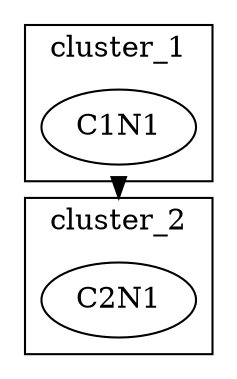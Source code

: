 digraph "model" {
  compound=true
  subgraph cluster_1 {
    label="cluster_1"
    "C1N1"
  }
  subgraph cluster_2 {
    label="cluster_2"
    "C2N1"
  }
  "C1N1" -> "C2N1" [
    lhead=cluster_2
    ltail=cluster_1
  ]
}
